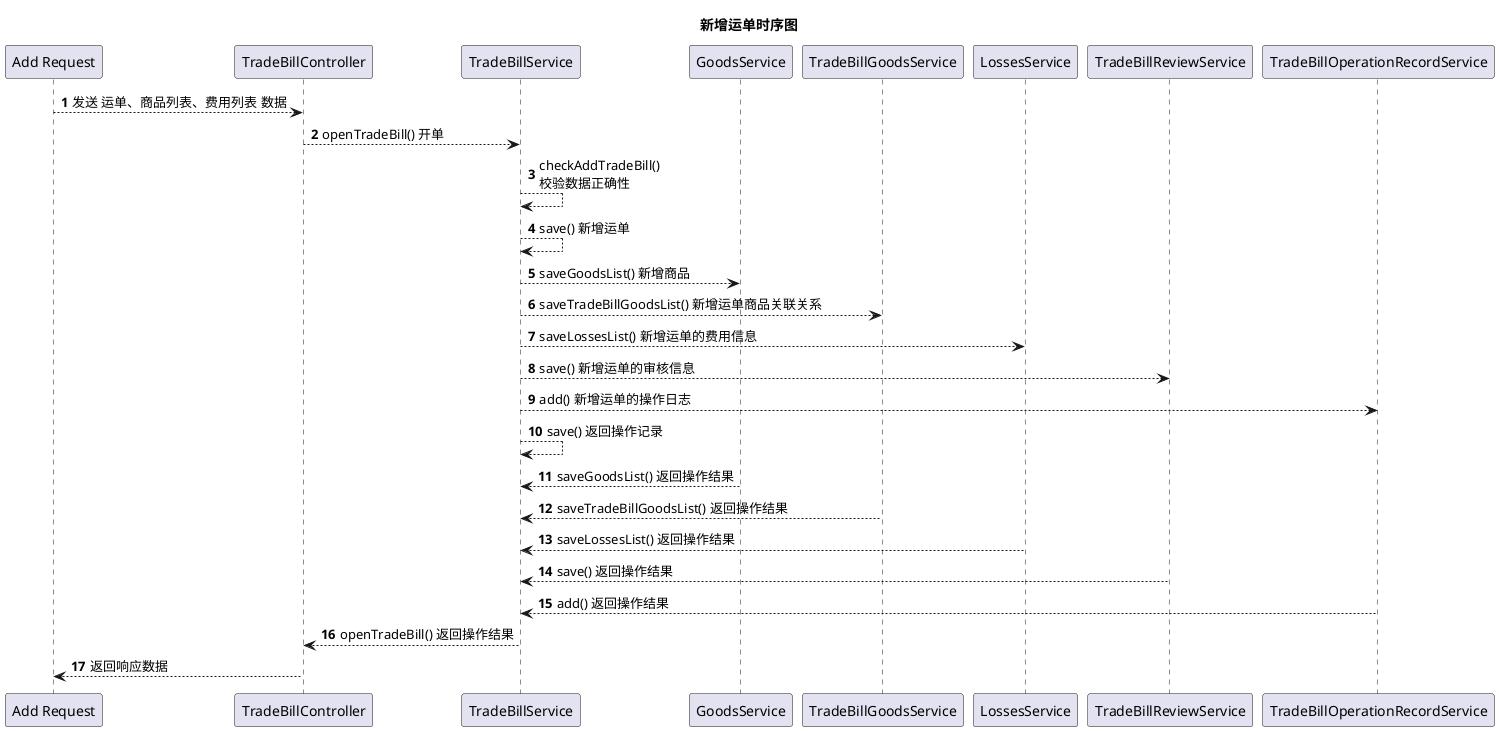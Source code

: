 @startuml
title 新增运单时序图
autonumber

"Add Request" --> "TradeBillController" : 发送 运单、商品列表、费用列表 数据
"TradeBillController" --> "TradeBillService" : openTradeBill() 开单
"TradeBillService" --> "TradeBillService" : checkAddTradeBill() \n校验数据正确性
"TradeBillService" --> "TradeBillService" : save() 新增运单
"TradeBillService" --> "GoodsService" : saveGoodsList() 新增商品
"TradeBillService" --> "TradeBillGoodsService" : saveTradeBillGoodsList() 新增运单商品关联关系
"TradeBillService" --> "LossesService" : saveLossesList() 新增运单的费用信息
"TradeBillService" --> "TradeBillReviewService" : save() 新增运单的审核信息
"TradeBillService" --> "TradeBillOperationRecordService" : add() 新增运单的操作日志

"TradeBillService" --> "TradeBillService" : save() 返回操作记录
"GoodsService" --> "TradeBillService" : saveGoodsList() 返回操作结果
"TradeBillGoodsService" --> "TradeBillService" : saveTradeBillGoodsList() 返回操作结果
"LossesService" --> "TradeBillService" : saveLossesList() 返回操作结果
"TradeBillReviewService" --> "TradeBillService" : save() 返回操作结果
"TradeBillOperationRecordService" --> "TradeBillService" : add() 返回操作结果
"TradeBillService" --> "TradeBillController" : openTradeBill() 返回操作结果
"TradeBillController" --> "Add Request" : 返回响应数据

@enduml